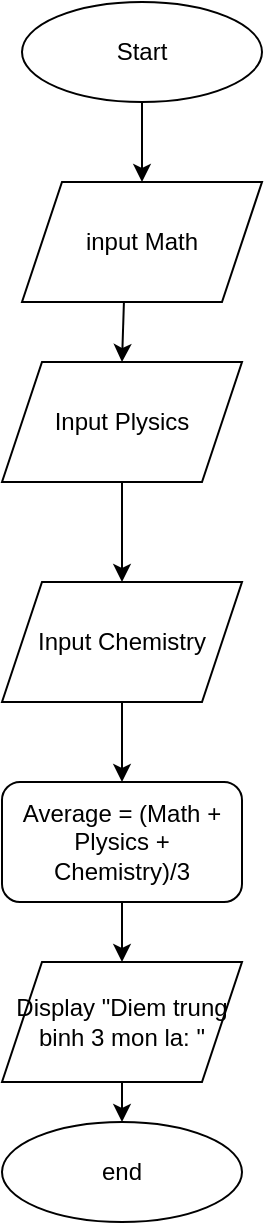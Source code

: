 <mxfile version="24.5.1" type="device" pages="5">
  <diagram id="C5RBs43oDa-KdzZeNtuy" name="Diem trung binh">
    <mxGraphModel dx="1574" dy="741" grid="1" gridSize="10" guides="1" tooltips="1" connect="1" arrows="1" fold="1" page="1" pageScale="1" pageWidth="827" pageHeight="1169" math="0" shadow="0">
      <root>
        <mxCell id="WIyWlLk6GJQsqaUBKTNV-0" />
        <mxCell id="WIyWlLk6GJQsqaUBKTNV-1" parent="WIyWlLk6GJQsqaUBKTNV-0" />
        <mxCell id="q9-diTH-TzvZp6xannvS-4" value="Input&amp;nbsp;Plysics" style="shape=parallelogram;perimeter=parallelogramPerimeter;whiteSpace=wrap;html=1;fixedSize=1;" parent="WIyWlLk6GJQsqaUBKTNV-1" vertex="1">
          <mxGeometry x="150" y="220" width="120" height="60" as="geometry" />
        </mxCell>
        <mxCell id="q9-diTH-TzvZp6xannvS-5" value="Input&amp;nbsp;Chemistry" style="shape=parallelogram;perimeter=parallelogramPerimeter;whiteSpace=wrap;html=1;fixedSize=1;" parent="WIyWlLk6GJQsqaUBKTNV-1" vertex="1">
          <mxGeometry x="150" y="330" width="120" height="60" as="geometry" />
        </mxCell>
        <mxCell id="q9-diTH-TzvZp6xannvS-9" value="Start" style="ellipse;whiteSpace=wrap;html=1;" parent="WIyWlLk6GJQsqaUBKTNV-1" vertex="1">
          <mxGeometry x="160" y="40" width="120" height="50" as="geometry" />
        </mxCell>
        <mxCell id="q9-diTH-TzvZp6xannvS-10" value="end" style="ellipse;whiteSpace=wrap;html=1;" parent="WIyWlLk6GJQsqaUBKTNV-1" vertex="1">
          <mxGeometry x="150" y="600" width="120" height="50" as="geometry" />
        </mxCell>
        <mxCell id="q9-diTH-TzvZp6xannvS-12" value="" style="endArrow=classic;html=1;rounded=0;exitX=0.425;exitY=0.983;exitDx=0;exitDy=0;exitPerimeter=0;entryX=0.5;entryY=0;entryDx=0;entryDy=0;" parent="WIyWlLk6GJQsqaUBKTNV-1" source="q9-diTH-TzvZp6xannvS-3" target="q9-diTH-TzvZp6xannvS-4" edge="1">
          <mxGeometry width="50" height="50" relative="1" as="geometry">
            <mxPoint x="320" y="250" as="sourcePoint" />
            <mxPoint x="370" y="200" as="targetPoint" />
          </mxGeometry>
        </mxCell>
        <mxCell id="q9-diTH-TzvZp6xannvS-13" value="" style="endArrow=classic;html=1;rounded=0;exitX=0.5;exitY=1;exitDx=0;exitDy=0;entryX=0.5;entryY=0;entryDx=0;entryDy=0;" parent="WIyWlLk6GJQsqaUBKTNV-1" source="q9-diTH-TzvZp6xannvS-4" target="q9-diTH-TzvZp6xannvS-5" edge="1">
          <mxGeometry width="50" height="50" relative="1" as="geometry">
            <mxPoint x="320" y="250" as="sourcePoint" />
            <mxPoint x="370" y="200" as="targetPoint" />
          </mxGeometry>
        </mxCell>
        <mxCell id="q9-diTH-TzvZp6xannvS-14" value="" style="endArrow=classic;html=1;rounded=0;exitX=0.5;exitY=1;exitDx=0;exitDy=0;entryX=0.5;entryY=0;entryDx=0;entryDy=0;" parent="WIyWlLk6GJQsqaUBKTNV-1" source="q9-diTH-TzvZp6xannvS-5" target="q9-diTH-TzvZp6xannvS-6" edge="1">
          <mxGeometry width="50" height="50" relative="1" as="geometry">
            <mxPoint x="320" y="250" as="sourcePoint" />
            <mxPoint x="370" y="200" as="targetPoint" />
          </mxGeometry>
        </mxCell>
        <mxCell id="q9-diTH-TzvZp6xannvS-3" value="input Math" style="shape=parallelogram;perimeter=parallelogramPerimeter;whiteSpace=wrap;html=1;fixedSize=1;" parent="WIyWlLk6GJQsqaUBKTNV-1" vertex="1">
          <mxGeometry x="160" y="130" width="120" height="60" as="geometry" />
        </mxCell>
        <mxCell id="q9-diTH-TzvZp6xannvS-17" value="" style="endArrow=classic;html=1;rounded=0;exitX=0.5;exitY=1;exitDx=0;exitDy=0;entryX=0.5;entryY=0;entryDx=0;entryDy=0;" parent="WIyWlLk6GJQsqaUBKTNV-1" target="q9-diTH-TzvZp6xannvS-6" edge="1">
          <mxGeometry width="50" height="50" relative="1" as="geometry">
            <mxPoint x="200" y="470" as="sourcePoint" />
            <mxPoint x="210" y="530" as="targetPoint" />
          </mxGeometry>
        </mxCell>
        <mxCell id="q9-diTH-TzvZp6xannvS-6" value="Average = (Math + Plysics + Chemistry)/3" style="rounded=1;whiteSpace=wrap;html=1;" parent="WIyWlLk6GJQsqaUBKTNV-1" vertex="1">
          <mxGeometry x="150" y="430" width="120" height="60" as="geometry" />
        </mxCell>
        <mxCell id="q9-diTH-TzvZp6xannvS-18" value="" style="endArrow=classic;html=1;rounded=0;exitX=0.5;exitY=1;exitDx=0;exitDy=0;entryX=0.5;entryY=0;entryDx=0;entryDy=0;" parent="WIyWlLk6GJQsqaUBKTNV-1" source="q9-diTH-TzvZp6xannvS-9" target="q9-diTH-TzvZp6xannvS-3" edge="1">
          <mxGeometry width="50" height="50" relative="1" as="geometry">
            <mxPoint x="320" y="250" as="sourcePoint" />
            <mxPoint x="370" y="200" as="targetPoint" />
          </mxGeometry>
        </mxCell>
        <mxCell id="q9-diTH-TzvZp6xannvS-19" value="Display &quot;Diem trung binh 3 mon la: &quot;" style="shape=parallelogram;perimeter=parallelogramPerimeter;whiteSpace=wrap;html=1;fixedSize=1;" parent="WIyWlLk6GJQsqaUBKTNV-1" vertex="1">
          <mxGeometry x="150" y="520" width="120" height="60" as="geometry" />
        </mxCell>
        <mxCell id="q9-diTH-TzvZp6xannvS-21" value="" style="endArrow=classic;html=1;rounded=0;exitX=0.5;exitY=1;exitDx=0;exitDy=0;entryX=0.5;entryY=0;entryDx=0;entryDy=0;" parent="WIyWlLk6GJQsqaUBKTNV-1" source="q9-diTH-TzvZp6xannvS-6" target="q9-diTH-TzvZp6xannvS-19" edge="1">
          <mxGeometry width="50" height="50" relative="1" as="geometry">
            <mxPoint x="320" y="550" as="sourcePoint" />
            <mxPoint x="300" y="510" as="targetPoint" />
          </mxGeometry>
        </mxCell>
        <mxCell id="q9-diTH-TzvZp6xannvS-22" value="" style="endArrow=classic;html=1;rounded=0;exitX=0.5;exitY=1;exitDx=0;exitDy=0;entryX=0.5;entryY=0;entryDx=0;entryDy=0;" parent="WIyWlLk6GJQsqaUBKTNV-1" source="q9-diTH-TzvZp6xannvS-19" target="q9-diTH-TzvZp6xannvS-10" edge="1">
          <mxGeometry width="50" height="50" relative="1" as="geometry">
            <mxPoint x="320" y="550" as="sourcePoint" />
            <mxPoint x="370" y="500" as="targetPoint" />
          </mxGeometry>
        </mxCell>
      </root>
    </mxGraphModel>
  </diagram>
  <diagram id="XjCYbxj-vQ-tERHswYEP" name="Chuyen doi tien te">
    <mxGraphModel dx="462" dy="519" grid="1" gridSize="10" guides="1" tooltips="1" connect="1" arrows="1" fold="1" page="1" pageScale="1" pageWidth="850" pageHeight="1100" math="0" shadow="0">
      <root>
        <mxCell id="0" />
        <mxCell id="1" parent="0" />
        <mxCell id="shoJXV5zfAveHJhlMNDg-1" value="Start" style="ellipse;whiteSpace=wrap;html=1;" vertex="1" parent="1">
          <mxGeometry x="100" y="10" width="120" height="50" as="geometry" />
        </mxCell>
        <mxCell id="shoJXV5zfAveHJhlMNDg-2" value="input dola" style="shape=parallelogram;perimeter=parallelogramPerimeter;whiteSpace=wrap;html=1;fixedSize=1;" vertex="1" parent="1">
          <mxGeometry x="100" y="90" width="120" height="60" as="geometry" />
        </mxCell>
        <mxCell id="shoJXV5zfAveHJhlMNDg-3" value="vnd=23000*dola" style="rounded=0;whiteSpace=wrap;html=1;" vertex="1" parent="1">
          <mxGeometry x="100" y="180" width="120" height="60" as="geometry" />
        </mxCell>
        <mxCell id="shoJXV5zfAveHJhlMNDg-4" value="Display&amp;nbsp;&lt;div&gt;&quot;so tien vnd:&quot;&lt;/div&gt;" style="shape=parallelogram;perimeter=parallelogramPerimeter;whiteSpace=wrap;html=1;fixedSize=1;" vertex="1" parent="1">
          <mxGeometry x="100" y="270" width="120" height="60" as="geometry" />
        </mxCell>
        <mxCell id="shoJXV5zfAveHJhlMNDg-5" value="Stop" style="ellipse;whiteSpace=wrap;html=1;" vertex="1" parent="1">
          <mxGeometry x="100" y="360" width="120" height="50" as="geometry" />
        </mxCell>
        <mxCell id="shoJXV5zfAveHJhlMNDg-6" value="" style="endArrow=classic;html=1;rounded=0;exitX=0.5;exitY=1;exitDx=0;exitDy=0;" edge="1" parent="1" source="shoJXV5zfAveHJhlMNDg-1" target="shoJXV5zfAveHJhlMNDg-2">
          <mxGeometry width="50" height="50" relative="1" as="geometry">
            <mxPoint x="220" y="300" as="sourcePoint" />
            <mxPoint x="270" y="250" as="targetPoint" />
          </mxGeometry>
        </mxCell>
        <mxCell id="shoJXV5zfAveHJhlMNDg-7" value="" style="endArrow=classic;html=1;rounded=0;exitX=0.5;exitY=1;exitDx=0;exitDy=0;" edge="1" parent="1" source="shoJXV5zfAveHJhlMNDg-2" target="shoJXV5zfAveHJhlMNDg-3">
          <mxGeometry width="50" height="50" relative="1" as="geometry">
            <mxPoint x="220" y="300" as="sourcePoint" />
            <mxPoint x="270" y="250" as="targetPoint" />
          </mxGeometry>
        </mxCell>
        <mxCell id="shoJXV5zfAveHJhlMNDg-8" value="" style="endArrow=classic;html=1;rounded=0;exitX=0.5;exitY=1;exitDx=0;exitDy=0;entryX=0.5;entryY=0;entryDx=0;entryDy=0;" edge="1" parent="1" source="shoJXV5zfAveHJhlMNDg-3" target="shoJXV5zfAveHJhlMNDg-4">
          <mxGeometry width="50" height="50" relative="1" as="geometry">
            <mxPoint x="220" y="300" as="sourcePoint" />
            <mxPoint x="270" y="250" as="targetPoint" />
          </mxGeometry>
        </mxCell>
        <mxCell id="shoJXV5zfAveHJhlMNDg-9" value="" style="endArrow=classic;html=1;rounded=0;exitX=0.5;exitY=1;exitDx=0;exitDy=0;entryX=0.5;entryY=0;entryDx=0;entryDy=0;" edge="1" parent="1" source="shoJXV5zfAveHJhlMNDg-4" target="shoJXV5zfAveHJhlMNDg-5">
          <mxGeometry width="50" height="50" relative="1" as="geometry">
            <mxPoint x="220" y="300" as="sourcePoint" />
            <mxPoint x="270" y="250" as="targetPoint" />
          </mxGeometry>
        </mxCell>
      </root>
    </mxGraphModel>
  </diagram>
  <diagram id="hvH3WvpJ-xVLYlNavntX" name="Gia tri lon nhat trong 3 so">
    <mxGraphModel dx="1574" dy="741" grid="1" gridSize="10" guides="1" tooltips="1" connect="1" arrows="1" fold="1" page="1" pageScale="1" pageWidth="850" pageHeight="1100" math="0" shadow="0">
      <root>
        <mxCell id="0" />
        <mxCell id="1" parent="0" />
        <mxCell id="ELDvP9HuEVFaXKO5k_Pv-1" value="start" style="ellipse;whiteSpace=wrap;html=1;" vertex="1" parent="1">
          <mxGeometry x="150" y="20" width="120" height="40" as="geometry" />
        </mxCell>
        <mxCell id="ELDvP9HuEVFaXKO5k_Pv-2" value="input a,b,c" style="shape=parallelogram;perimeter=parallelogramPerimeter;whiteSpace=wrap;html=1;fixedSize=1;" vertex="1" parent="1">
          <mxGeometry x="150" y="90" width="120" height="60" as="geometry" />
        </mxCell>
        <mxCell id="ELDvP9HuEVFaXKO5k_Pv-3" value="max = a" style="rounded=0;whiteSpace=wrap;html=1;" vertex="1" parent="1">
          <mxGeometry x="150" y="180" width="120" height="60" as="geometry" />
        </mxCell>
        <mxCell id="ELDvP9HuEVFaXKO5k_Pv-4" value="b &amp;gt; max&amp;nbsp;" style="rhombus;whiteSpace=wrap;html=1;" vertex="1" parent="1">
          <mxGeometry x="170" y="270" width="80" height="80" as="geometry" />
        </mxCell>
        <mxCell id="ELDvP9HuEVFaXKO5k_Pv-5" value="max = b" style="rounded=0;whiteSpace=wrap;html=1;" vertex="1" parent="1">
          <mxGeometry x="30" y="370" width="120" height="60" as="geometry" />
        </mxCell>
        <mxCell id="ELDvP9HuEVFaXKO5k_Pv-6" value="c &amp;gt; max" style="rhombus;whiteSpace=wrap;html=1;" vertex="1" parent="1">
          <mxGeometry x="385" y="360" width="80" height="80" as="geometry" />
        </mxCell>
        <mxCell id="ELDvP9HuEVFaXKO5k_Pv-7" value="max = c" style="rounded=0;whiteSpace=wrap;html=1;" vertex="1" parent="1">
          <mxGeometry x="550" y="430" width="120" height="60" as="geometry" />
        </mxCell>
        <mxCell id="ELDvP9HuEVFaXKO5k_Pv-8" value="Display &quot;max: &quot;" style="rounded=0;whiteSpace=wrap;html=1;" vertex="1" parent="1">
          <mxGeometry x="365" y="550" width="120" height="60" as="geometry" />
        </mxCell>
        <mxCell id="ELDvP9HuEVFaXKO5k_Pv-9" value="stop" style="ellipse;whiteSpace=wrap;html=1;" vertex="1" parent="1">
          <mxGeometry x="365" y="650" width="120" height="60" as="geometry" />
        </mxCell>
        <mxCell id="nfm0w2VWcZ3buirgJ16B-1" value="" style="endArrow=classic;html=1;rounded=0;entryX=0.5;entryY=1;entryDx=0;entryDy=0;exitX=0.5;exitY=0;exitDx=0;exitDy=0;" edge="1" parent="1" source="ELDvP9HuEVFaXKO5k_Pv-2" target="ELDvP9HuEVFaXKO5k_Pv-1">
          <mxGeometry width="50" height="50" relative="1" as="geometry">
            <mxPoint x="310" y="150" as="sourcePoint" />
            <mxPoint x="210" y="250" as="targetPoint" />
          </mxGeometry>
        </mxCell>
        <mxCell id="nfm0w2VWcZ3buirgJ16B-2" value="" style="endArrow=classic;html=1;rounded=0;exitX=0.5;exitY=1;exitDx=0;exitDy=0;" edge="1" parent="1" source="ELDvP9HuEVFaXKO5k_Pv-2">
          <mxGeometry width="50" height="50" relative="1" as="geometry">
            <mxPoint x="160" y="300" as="sourcePoint" />
            <mxPoint x="210" y="180" as="targetPoint" />
          </mxGeometry>
        </mxCell>
        <mxCell id="nfm0w2VWcZ3buirgJ16B-4" value="" style="endArrow=classic;html=1;rounded=0;exitX=0.5;exitY=1;exitDx=0;exitDy=0;entryX=0.5;entryY=0;entryDx=0;entryDy=0;" edge="1" parent="1" source="ELDvP9HuEVFaXKO5k_Pv-3" target="ELDvP9HuEVFaXKO5k_Pv-4">
          <mxGeometry width="50" height="50" relative="1" as="geometry">
            <mxPoint x="90" y="310" as="sourcePoint" />
            <mxPoint x="140" y="260" as="targetPoint" />
          </mxGeometry>
        </mxCell>
        <mxCell id="nfm0w2VWcZ3buirgJ16B-6" value="" style="endArrow=classic;html=1;rounded=0;exitX=0;exitY=0.5;exitDx=0;exitDy=0;entryX=0.5;entryY=0;entryDx=0;entryDy=0;" edge="1" parent="1" source="ELDvP9HuEVFaXKO5k_Pv-4" target="ELDvP9HuEVFaXKO5k_Pv-5">
          <mxGeometry width="50" height="50" relative="1" as="geometry">
            <mxPoint x="160" y="300" as="sourcePoint" />
            <mxPoint x="40" y="280" as="targetPoint" />
            <Array as="points">
              <mxPoint x="90" y="310" />
            </Array>
          </mxGeometry>
        </mxCell>
        <mxCell id="nfm0w2VWcZ3buirgJ16B-7" value="YES" style="text;html=1;align=center;verticalAlign=middle;resizable=0;points=[];autosize=1;strokeColor=none;fillColor=none;" vertex="1" parent="1">
          <mxGeometry x="85" y="278" width="50" height="30" as="geometry" />
        </mxCell>
        <mxCell id="nfm0w2VWcZ3buirgJ16B-8" value="" style="endArrow=classic;html=1;rounded=0;exitX=1;exitY=0.5;exitDx=0;exitDy=0;entryX=0.5;entryY=0;entryDx=0;entryDy=0;" edge="1" parent="1" source="ELDvP9HuEVFaXKO5k_Pv-4" target="ELDvP9HuEVFaXKO5k_Pv-6">
          <mxGeometry width="50" height="50" relative="1" as="geometry">
            <mxPoint x="310" y="300" as="sourcePoint" />
            <mxPoint x="360" y="250" as="targetPoint" />
            <Array as="points">
              <mxPoint x="425" y="310" />
            </Array>
          </mxGeometry>
        </mxCell>
        <mxCell id="nfm0w2VWcZ3buirgJ16B-9" value="NO" style="edgeLabel;html=1;align=center;verticalAlign=middle;resizable=0;points=[];" vertex="1" connectable="0" parent="nfm0w2VWcZ3buirgJ16B-8">
          <mxGeometry x="-0.674" y="-1" relative="1" as="geometry">
            <mxPoint x="5" y="-11" as="offset" />
          </mxGeometry>
        </mxCell>
        <mxCell id="nfm0w2VWcZ3buirgJ16B-10" value="" style="endArrow=classic;html=1;rounded=0;exitX=1;exitY=0.5;exitDx=0;exitDy=0;entryX=0;entryY=0.5;entryDx=0;entryDy=0;" edge="1" parent="1" source="ELDvP9HuEVFaXKO5k_Pv-5" target="ELDvP9HuEVFaXKO5k_Pv-6">
          <mxGeometry width="50" height="50" relative="1" as="geometry">
            <mxPoint x="250" y="300" as="sourcePoint" />
            <mxPoint x="300" y="250" as="targetPoint" />
          </mxGeometry>
        </mxCell>
        <mxCell id="nfm0w2VWcZ3buirgJ16B-11" value="NO" style="edgeLabel;html=1;align=center;verticalAlign=middle;resizable=0;points=[];" vertex="1" connectable="0" parent="nfm0w2VWcZ3buirgJ16B-10">
          <mxGeometry x="-0.549" y="6" relative="1" as="geometry">
            <mxPoint x="-23" y="-14" as="offset" />
          </mxGeometry>
        </mxCell>
        <mxCell id="nfm0w2VWcZ3buirgJ16B-12" value="" style="endArrow=classic;html=1;rounded=0;exitX=1;exitY=0.5;exitDx=0;exitDy=0;entryX=0.5;entryY=0;entryDx=0;entryDy=0;" edge="1" parent="1" source="ELDvP9HuEVFaXKO5k_Pv-6" target="ELDvP9HuEVFaXKO5k_Pv-7">
          <mxGeometry width="50" height="50" relative="1" as="geometry">
            <mxPoint x="450" y="300" as="sourcePoint" />
            <mxPoint x="500" y="250" as="targetPoint" />
            <Array as="points">
              <mxPoint x="610" y="400" />
            </Array>
          </mxGeometry>
        </mxCell>
        <mxCell id="nfm0w2VWcZ3buirgJ16B-13" value="YES" style="edgeLabel;html=1;align=center;verticalAlign=middle;resizable=0;points=[];" vertex="1" connectable="0" parent="nfm0w2VWcZ3buirgJ16B-12">
          <mxGeometry x="-0.549" y="3" relative="1" as="geometry">
            <mxPoint x="1" y="-7" as="offset" />
          </mxGeometry>
        </mxCell>
        <mxCell id="nfm0w2VWcZ3buirgJ16B-14" value="" style="endArrow=classic;html=1;rounded=0;exitX=0.5;exitY=1;exitDx=0;exitDy=0;" edge="1" parent="1" source="ELDvP9HuEVFaXKO5k_Pv-6" target="ELDvP9HuEVFaXKO5k_Pv-8">
          <mxGeometry width="50" height="50" relative="1" as="geometry">
            <mxPoint x="450" y="500" as="sourcePoint" />
            <mxPoint x="500" y="450" as="targetPoint" />
          </mxGeometry>
        </mxCell>
        <mxCell id="nfm0w2VWcZ3buirgJ16B-15" value="NO" style="edgeLabel;html=1;align=center;verticalAlign=middle;resizable=0;points=[];" vertex="1" connectable="0" parent="nfm0w2VWcZ3buirgJ16B-14">
          <mxGeometry x="-0.418" relative="1" as="geometry">
            <mxPoint x="-25" as="offset" />
          </mxGeometry>
        </mxCell>
        <mxCell id="nfm0w2VWcZ3buirgJ16B-16" value="" style="endArrow=classic;html=1;rounded=0;exitX=0.5;exitY=1;exitDx=0;exitDy=0;" edge="1" parent="1" source="ELDvP9HuEVFaXKO5k_Pv-8" target="ELDvP9HuEVFaXKO5k_Pv-9">
          <mxGeometry width="50" height="50" relative="1" as="geometry">
            <mxPoint x="450" y="500" as="sourcePoint" />
            <mxPoint x="500" y="450" as="targetPoint" />
          </mxGeometry>
        </mxCell>
        <mxCell id="nfm0w2VWcZ3buirgJ16B-17" value="" style="endArrow=classic;html=1;rounded=0;exitX=0.5;exitY=1;exitDx=0;exitDy=0;entryX=1;entryY=0.5;entryDx=0;entryDy=0;" edge="1" parent="1" source="ELDvP9HuEVFaXKO5k_Pv-7" target="ELDvP9HuEVFaXKO5k_Pv-8">
          <mxGeometry width="50" height="50" relative="1" as="geometry">
            <mxPoint x="560" y="600" as="sourcePoint" />
            <mxPoint x="610" y="550" as="targetPoint" />
            <Array as="points">
              <mxPoint x="610" y="580" />
            </Array>
          </mxGeometry>
        </mxCell>
      </root>
    </mxGraphModel>
  </diagram>
  <diagram id="Y0Lq3aFWcRIWS9g_KnCR" name="Gia tri lon nhat cua 1 day so">
    <mxGraphModel dx="1296" dy="611" grid="1" gridSize="10" guides="1" tooltips="1" connect="1" arrows="1" fold="1" page="1" pageScale="1" pageWidth="850" pageHeight="1100" math="0" shadow="0">
      <root>
        <mxCell id="0" />
        <mxCell id="1" parent="0" />
        <mxCell id="VYfLReCFyidwHzjzqs6k-1" value="START" style="ellipse;whiteSpace=wrap;html=1;" vertex="1" parent="1">
          <mxGeometry x="300" width="120" height="50" as="geometry" />
        </mxCell>
        <mxCell id="VYfLReCFyidwHzjzqs6k-2" value="input (a1, a2, ..., an) (i &amp;lt;n)" style="shape=parallelogram;perimeter=parallelogramPerimeter;whiteSpace=wrap;html=1;fixedSize=1;" vertex="1" parent="1">
          <mxGeometry x="235" y="80" width="250" height="60" as="geometry" />
        </mxCell>
        <mxCell id="VYfLReCFyidwHzjzqs6k-3" value="MAX= a1&lt;div&gt;i=2&lt;/div&gt;" style="rounded=0;whiteSpace=wrap;html=1;" vertex="1" parent="1">
          <mxGeometry x="300" y="170" width="120" height="60" as="geometry" />
        </mxCell>
        <mxCell id="VYfLReCFyidwHzjzqs6k-4" value="i&amp;lt;=n" style="rhombus;whiteSpace=wrap;html=1;" vertex="1" parent="1">
          <mxGeometry x="320" y="260" width="80" height="80" as="geometry" />
        </mxCell>
        <mxCell id="VYfLReCFyidwHzjzqs6k-5" value="ai &amp;gt; MAX" style="rhombus;whiteSpace=wrap;html=1;" vertex="1" parent="1">
          <mxGeometry x="320" y="380" width="80" height="80" as="geometry" />
        </mxCell>
        <mxCell id="VYfLReCFyidwHzjzqs6k-6" value="MAX = ai" style="rounded=0;whiteSpace=wrap;html=1;" vertex="1" parent="1">
          <mxGeometry x="300" y="500" width="120" height="60" as="geometry" />
        </mxCell>
        <mxCell id="VYfLReCFyidwHzjzqs6k-7" value="i =i + 1" style="rounded=0;whiteSpace=wrap;html=1;" vertex="1" parent="1">
          <mxGeometry x="300" y="600" width="120" height="60" as="geometry" />
        </mxCell>
        <mxCell id="VYfLReCFyidwHzjzqs6k-8" value="DISPLAY MAX" style="shape=parallelogram;perimeter=parallelogramPerimeter;whiteSpace=wrap;html=1;fixedSize=1;" vertex="1" parent="1">
          <mxGeometry x="480" y="680" width="120" height="60" as="geometry" />
        </mxCell>
        <mxCell id="VYfLReCFyidwHzjzqs6k-9" value="STOP" style="ellipse;whiteSpace=wrap;html=1;" vertex="1" parent="1">
          <mxGeometry x="480" y="770" width="120" height="40" as="geometry" />
        </mxCell>
        <mxCell id="VYfLReCFyidwHzjzqs6k-10" value="" style="endArrow=classic;html=1;rounded=0;exitX=0.5;exitY=1;exitDx=0;exitDy=0;entryX=0.5;entryY=0;entryDx=0;entryDy=0;" edge="1" parent="1" source="VYfLReCFyidwHzjzqs6k-1" target="VYfLReCFyidwHzjzqs6k-2">
          <mxGeometry width="50" height="50" relative="1" as="geometry">
            <mxPoint x="400" y="310" as="sourcePoint" />
            <mxPoint x="450" y="260" as="targetPoint" />
          </mxGeometry>
        </mxCell>
        <mxCell id="VYfLReCFyidwHzjzqs6k-11" value="" style="endArrow=classic;html=1;rounded=0;exitX=0.5;exitY=1;exitDx=0;exitDy=0;entryX=0.5;entryY=0;entryDx=0;entryDy=0;" edge="1" parent="1" source="VYfLReCFyidwHzjzqs6k-2" target="VYfLReCFyidwHzjzqs6k-3">
          <mxGeometry width="50" height="50" relative="1" as="geometry">
            <mxPoint x="400" y="310" as="sourcePoint" />
            <mxPoint x="450" y="260" as="targetPoint" />
          </mxGeometry>
        </mxCell>
        <mxCell id="VYfLReCFyidwHzjzqs6k-12" value="" style="endArrow=classic;html=1;rounded=0;exitX=0.5;exitY=1;exitDx=0;exitDy=0;entryX=0.5;entryY=0;entryDx=0;entryDy=0;" edge="1" parent="1" source="VYfLReCFyidwHzjzqs6k-3" target="VYfLReCFyidwHzjzqs6k-4">
          <mxGeometry width="50" height="50" relative="1" as="geometry">
            <mxPoint x="400" y="310" as="sourcePoint" />
            <mxPoint x="450" y="260" as="targetPoint" />
          </mxGeometry>
        </mxCell>
        <mxCell id="VYfLReCFyidwHzjzqs6k-13" value="" style="endArrow=classic;html=1;rounded=0;exitX=0.5;exitY=1;exitDx=0;exitDy=0;entryX=0.5;entryY=0;entryDx=0;entryDy=0;" edge="1" parent="1" source="VYfLReCFyidwHzjzqs6k-4" target="VYfLReCFyidwHzjzqs6k-5">
          <mxGeometry width="50" height="50" relative="1" as="geometry">
            <mxPoint x="400" y="310" as="sourcePoint" />
            <mxPoint x="450" y="260" as="targetPoint" />
          </mxGeometry>
        </mxCell>
        <mxCell id="VYfLReCFyidwHzjzqs6k-25" value="YES" style="edgeLabel;html=1;align=center;verticalAlign=middle;resizable=0;points=[];" vertex="1" connectable="0" parent="VYfLReCFyidwHzjzqs6k-13">
          <mxGeometry x="-0.256" y="10" relative="1" as="geometry">
            <mxPoint x="10" as="offset" />
          </mxGeometry>
        </mxCell>
        <mxCell id="VYfLReCFyidwHzjzqs6k-14" value="" style="endArrow=classic;html=1;rounded=0;exitX=0.5;exitY=1;exitDx=0;exitDy=0;entryX=0.5;entryY=0;entryDx=0;entryDy=0;" edge="1" parent="1" source="VYfLReCFyidwHzjzqs6k-5" target="VYfLReCFyidwHzjzqs6k-6">
          <mxGeometry width="50" height="50" relative="1" as="geometry">
            <mxPoint x="400" y="610" as="sourcePoint" />
            <mxPoint x="450" y="560" as="targetPoint" />
          </mxGeometry>
        </mxCell>
        <mxCell id="VYfLReCFyidwHzjzqs6k-15" value="" style="endArrow=classic;html=1;rounded=0;exitX=0.5;exitY=1;exitDx=0;exitDy=0;entryX=0.5;entryY=0;entryDx=0;entryDy=0;" edge="1" parent="1" source="VYfLReCFyidwHzjzqs6k-6" target="VYfLReCFyidwHzjzqs6k-7">
          <mxGeometry width="50" height="50" relative="1" as="geometry">
            <mxPoint x="400" y="610" as="sourcePoint" />
            <mxPoint x="450" y="560" as="targetPoint" />
          </mxGeometry>
        </mxCell>
        <mxCell id="VYfLReCFyidwHzjzqs6k-16" value="Yes&amp;nbsp;&amp;nbsp;" style="text;html=1;align=center;verticalAlign=middle;resizable=0;points=[];autosize=1;strokeColor=none;fillColor=none;" vertex="1" parent="1">
          <mxGeometry x="325" y="458" width="50" height="30" as="geometry" />
        </mxCell>
        <mxCell id="VYfLReCFyidwHzjzqs6k-17" value="" style="endArrow=classic;html=1;rounded=0;exitX=1;exitY=0.5;exitDx=0;exitDy=0;entryX=0.5;entryY=0;entryDx=0;entryDy=0;" edge="1" parent="1" source="VYfLReCFyidwHzjzqs6k-4" target="VYfLReCFyidwHzjzqs6k-8">
          <mxGeometry width="50" height="50" relative="1" as="geometry">
            <mxPoint x="410" y="300" as="sourcePoint" />
            <mxPoint x="450" y="460" as="targetPoint" />
            <Array as="points">
              <mxPoint x="540" y="300" />
            </Array>
          </mxGeometry>
        </mxCell>
        <mxCell id="VYfLReCFyidwHzjzqs6k-18" value="" style="endArrow=classic;html=1;rounded=0;exitX=0.5;exitY=1;exitDx=0;exitDy=0;entryX=0.5;entryY=0;entryDx=0;entryDy=0;" edge="1" parent="1" source="VYfLReCFyidwHzjzqs6k-8" target="VYfLReCFyidwHzjzqs6k-9">
          <mxGeometry width="50" height="50" relative="1" as="geometry">
            <mxPoint x="400" y="810" as="sourcePoint" />
            <mxPoint x="450" y="760" as="targetPoint" />
          </mxGeometry>
        </mxCell>
        <mxCell id="VYfLReCFyidwHzjzqs6k-19" value="NO" style="text;html=1;align=center;verticalAlign=middle;resizable=0;points=[];autosize=1;strokeColor=none;fillColor=none;" vertex="1" parent="1">
          <mxGeometry x="430" y="268" width="40" height="30" as="geometry" />
        </mxCell>
        <mxCell id="VYfLReCFyidwHzjzqs6k-20" value="" style="endArrow=classic;html=1;rounded=0;exitX=0;exitY=0.5;exitDx=0;exitDy=0;" edge="1" parent="1" source="VYfLReCFyidwHzjzqs6k-5">
          <mxGeometry width="50" height="50" relative="1" as="geometry">
            <mxPoint x="390" y="480" as="sourcePoint" />
            <mxPoint x="360" y="600" as="targetPoint" />
            <Array as="points">
              <mxPoint x="200" y="420" />
              <mxPoint x="200" y="570" />
              <mxPoint x="360" y="570" />
            </Array>
          </mxGeometry>
        </mxCell>
        <mxCell id="VYfLReCFyidwHzjzqs6k-23" value="NO" style="edgeLabel;html=1;align=center;verticalAlign=middle;resizable=0;points=[];" vertex="1" connectable="0" parent="VYfLReCFyidwHzjzqs6k-20">
          <mxGeometry x="-0.708" y="-4" relative="1" as="geometry">
            <mxPoint x="17" y="-6" as="offset" />
          </mxGeometry>
        </mxCell>
        <mxCell id="VYfLReCFyidwHzjzqs6k-22" value="" style="endArrow=classic;html=1;rounded=0;" edge="1" parent="1">
          <mxGeometry width="50" height="50" relative="1" as="geometry">
            <mxPoint x="200" y="420" as="sourcePoint" />
            <mxPoint x="200" y="520" as="targetPoint" />
          </mxGeometry>
        </mxCell>
        <mxCell id="VYfLReCFyidwHzjzqs6k-24" value="" style="endArrow=classic;html=1;rounded=0;exitX=0;exitY=0.5;exitDx=0;exitDy=0;" edge="1" parent="1" source="VYfLReCFyidwHzjzqs6k-7">
          <mxGeometry width="50" height="50" relative="1" as="geometry">
            <mxPoint x="390" y="480" as="sourcePoint" />
            <mxPoint x="360" y="250" as="targetPoint" />
            <Array as="points">
              <mxPoint x="90" y="630" />
              <mxPoint x="90" y="250" />
              <mxPoint x="310" y="250" />
            </Array>
          </mxGeometry>
        </mxCell>
      </root>
    </mxGraphModel>
  </diagram>
  <diagram id="_gdRiv2QQ7iGXd1biB_n" name="Cau truc co dieu kien">
    <mxGraphModel dx="1216" dy="611" grid="1" gridSize="10" guides="1" tooltips="1" connect="1" arrows="1" fold="1" page="1" pageScale="1" pageWidth="850" pageHeight="1100" math="0" shadow="0">
      <root>
        <mxCell id="0" />
        <mxCell id="1" parent="0" />
        <mxCell id="vLcdhZryhXLvmVq6dh9o-1" value="start" style="ellipse;whiteSpace=wrap;html=1;" parent="1" vertex="1">
          <mxGeometry x="220" y="10" width="120" height="40" as="geometry" />
        </mxCell>
        <mxCell id="vLcdhZryhXLvmVq6dh9o-2" value="input diem" style="shape=parallelogram;perimeter=parallelogramPerimeter;whiteSpace=wrap;html=1;fixedSize=1;" parent="1" vertex="1">
          <mxGeometry x="220" y="80" width="120" height="60" as="geometry" />
        </mxCell>
        <mxCell id="vLcdhZryhXLvmVq6dh9o-7" value="" style="edgeStyle=orthogonalEdgeStyle;rounded=0;orthogonalLoop=1;jettySize=auto;html=1;" parent="1" source="vLcdhZryhXLvmVq6dh9o-3" target="vLcdhZryhXLvmVq6dh9o-6" edge="1">
          <mxGeometry relative="1" as="geometry" />
        </mxCell>
        <mxCell id="pTNdSVpHw8nQB6XgoMlf-3" value="" style="edgeStyle=orthogonalEdgeStyle;rounded=0;orthogonalLoop=1;jettySize=auto;html=1;" edge="1" parent="1" source="vLcdhZryhXLvmVq6dh9o-3" target="pTNdSVpHw8nQB6XgoMlf-2">
          <mxGeometry relative="1" as="geometry" />
        </mxCell>
        <mxCell id="vLcdhZryhXLvmVq6dh9o-3" value="diem &amp;gt;= 75" style="rhombus;whiteSpace=wrap;html=1;" parent="1" vertex="1">
          <mxGeometry x="240" y="170" width="80" height="80" as="geometry" />
        </mxCell>
        <mxCell id="vLcdhZryhXLvmVq6dh9o-11" value="" style="edgeStyle=orthogonalEdgeStyle;rounded=0;orthogonalLoop=1;jettySize=auto;html=1;" parent="1" source="vLcdhZryhXLvmVq6dh9o-6" target="vLcdhZryhXLvmVq6dh9o-10" edge="1">
          <mxGeometry relative="1" as="geometry" />
        </mxCell>
        <mxCell id="vLcdhZryhXLvmVq6dh9o-6" value="diem &amp;gt;=60" style="rhombus;whiteSpace=wrap;html=1;" parent="1" vertex="1">
          <mxGeometry x="400" y="170" width="80" height="80" as="geometry" />
        </mxCell>
        <mxCell id="vLcdhZryhXLvmVq6dh9o-15" value="" style="edgeStyle=orthogonalEdgeStyle;rounded=0;orthogonalLoop=1;jettySize=auto;html=1;" parent="1" source="vLcdhZryhXLvmVq6dh9o-10" target="vLcdhZryhXLvmVq6dh9o-14" edge="1">
          <mxGeometry relative="1" as="geometry" />
        </mxCell>
        <mxCell id="vLcdhZryhXLvmVq6dh9o-10" value="diem &amp;gt;= 45" style="rhombus;whiteSpace=wrap;html=1;" parent="1" vertex="1">
          <mxGeometry x="560" y="170" width="80" height="80" as="geometry" />
        </mxCell>
        <mxCell id="vLcdhZryhXLvmVq6dh9o-14" value="diem &amp;gt;=35" style="rhombus;whiteSpace=wrap;html=1;" parent="1" vertex="1">
          <mxGeometry x="720" y="170" width="80" height="80" as="geometry" />
        </mxCell>
        <mxCell id="vLcdhZryhXLvmVq6dh9o-20" value="STOP" style="ellipse;whiteSpace=wrap;html=1;" parent="1" vertex="1">
          <mxGeometry x="860" y="460" width="120" height="80" as="geometry" />
        </mxCell>
        <mxCell id="vLcdhZryhXLvmVq6dh9o-21" value="" style="endArrow=classic;html=1;rounded=0;exitX=0.5;exitY=1;exitDx=0;exitDy=0;" parent="1" source="vLcdhZryhXLvmVq6dh9o-1" target="vLcdhZryhXLvmVq6dh9o-2" edge="1">
          <mxGeometry width="50" height="50" relative="1" as="geometry">
            <mxPoint x="410" y="180" as="sourcePoint" />
            <mxPoint x="460" y="130" as="targetPoint" />
          </mxGeometry>
        </mxCell>
        <mxCell id="vLcdhZryhXLvmVq6dh9o-22" value="" style="endArrow=classic;html=1;rounded=0;exitX=0.5;exitY=1;exitDx=0;exitDy=0;entryX=0.5;entryY=0;entryDx=0;entryDy=0;" parent="1" source="vLcdhZryhXLvmVq6dh9o-2" target="vLcdhZryhXLvmVq6dh9o-3" edge="1">
          <mxGeometry width="50" height="50" relative="1" as="geometry">
            <mxPoint x="410" y="180" as="sourcePoint" />
            <mxPoint x="460" y="130" as="targetPoint" />
          </mxGeometry>
        </mxCell>
        <mxCell id="vLcdhZryhXLvmVq6dh9o-24" value="NO" style="text;html=1;align=center;verticalAlign=middle;resizable=0;points=[];autosize=1;strokeColor=none;fillColor=none;" parent="1" vertex="1">
          <mxGeometry x="320" y="178" width="40" height="30" as="geometry" />
        </mxCell>
        <mxCell id="vLcdhZryhXLvmVq6dh9o-26" value="NO" style="text;html=1;align=center;verticalAlign=middle;resizable=0;points=[];autosize=1;strokeColor=none;fillColor=none;" parent="1" vertex="1">
          <mxGeometry x="480" y="178" width="40" height="30" as="geometry" />
        </mxCell>
        <mxCell id="vLcdhZryhXLvmVq6dh9o-28" value="NO" style="text;html=1;align=center;verticalAlign=middle;resizable=0;points=[];autosize=1;strokeColor=none;fillColor=none;" parent="1" vertex="1">
          <mxGeometry x="630" y="178" width="40" height="30" as="geometry" />
        </mxCell>
        <mxCell id="vLcdhZryhXLvmVq6dh9o-30" value="NO" style="text;html=1;align=center;verticalAlign=middle;resizable=0;points=[];autosize=1;strokeColor=none;fillColor=none;" parent="1" vertex="1">
          <mxGeometry x="800" y="178" width="40" height="30" as="geometry" />
        </mxCell>
        <mxCell id="vLcdhZryhXLvmVq6dh9o-31" value="" style="endArrow=classic;html=1;rounded=0;exitX=0.5;exitY=1;exitDx=0;exitDy=0;entryX=0.5;entryY=0;entryDx=0;entryDy=0;" parent="1" target="vLcdhZryhXLvmVq6dh9o-20" edge="1">
          <mxGeometry width="50" height="50" relative="1" as="geometry">
            <mxPoint x="920" y="240" as="sourcePoint" />
            <mxPoint x="760" y="330" as="targetPoint" />
          </mxGeometry>
        </mxCell>
        <mxCell id="vLcdhZryhXLvmVq6dh9o-32" value="" style="endArrow=none;html=1;rounded=0;" parent="1" edge="1">
          <mxGeometry width="50" height="50" relative="1" as="geometry">
            <mxPoint x="120" y="500" as="sourcePoint" />
            <mxPoint x="860" y="500" as="targetPoint" />
          </mxGeometry>
        </mxCell>
        <mxCell id="vLcdhZryhXLvmVq6dh9o-33" value="" style="endArrow=classic;html=1;rounded=0;exitX=0.5;exitY=1;exitDx=0;exitDy=0;" parent="1" edge="1">
          <mxGeometry width="50" height="50" relative="1" as="geometry">
            <mxPoint x="120" y="240" as="sourcePoint" />
            <mxPoint x="120" y="500" as="targetPoint" />
          </mxGeometry>
        </mxCell>
        <mxCell id="vLcdhZryhXLvmVq6dh9o-34" value="" style="endArrow=classic;html=1;rounded=0;exitX=0.5;exitY=1;exitDx=0;exitDy=0;" parent="1" edge="1">
          <mxGeometry width="50" height="50" relative="1" as="geometry">
            <mxPoint x="440" y="400" as="sourcePoint" />
            <mxPoint x="440" y="500" as="targetPoint" />
          </mxGeometry>
        </mxCell>
        <mxCell id="vLcdhZryhXLvmVq6dh9o-35" value="" style="endArrow=classic;html=1;rounded=0;exitX=0.5;exitY=1;exitDx=0;exitDy=0;" parent="1" edge="1">
          <mxGeometry width="50" height="50" relative="1" as="geometry">
            <mxPoint x="600" y="400" as="sourcePoint" />
            <mxPoint x="600" y="500" as="targetPoint" />
          </mxGeometry>
        </mxCell>
        <mxCell id="vLcdhZryhXLvmVq6dh9o-36" value="" style="endArrow=classic;html=1;rounded=0;exitX=0.5;exitY=1;exitDx=0;exitDy=0;" parent="1" edge="1">
          <mxGeometry width="50" height="50" relative="1" as="geometry">
            <mxPoint x="760" y="400" as="sourcePoint" />
            <mxPoint x="760" y="500" as="targetPoint" />
          </mxGeometry>
        </mxCell>
        <mxCell id="vLcdhZryhXLvmVq6dh9o-37" value="" style="endArrow=classic;html=1;rounded=0;" parent="1" edge="1">
          <mxGeometry width="50" height="50" relative="1" as="geometry">
            <mxPoint x="600" y="500" as="sourcePoint" />
            <mxPoint x="860" y="500" as="targetPoint" />
          </mxGeometry>
        </mxCell>
        <mxCell id="pTNdSVpHw8nQB6XgoMlf-2" value="Display &quot;loai A&quot;" style="shape=parallelogram;perimeter=parallelogramPerimeter;whiteSpace=wrap;html=1;fixedSize=1;" vertex="1" parent="1">
          <mxGeometry x="60" y="180" width="120" height="60" as="geometry" />
        </mxCell>
        <mxCell id="pTNdSVpHw8nQB6XgoMlf-4" value="Display &quot;Loai B&quot;" style="shape=parallelogram;perimeter=parallelogramPerimeter;whiteSpace=wrap;html=1;fixedSize=1;" vertex="1" parent="1">
          <mxGeometry x="380" y="340" width="120" height="60" as="geometry" />
        </mxCell>
        <mxCell id="pTNdSVpHw8nQB6XgoMlf-5" value="Display &quot;Loai C&quot;" style="shape=parallelogram;perimeter=parallelogramPerimeter;whiteSpace=wrap;html=1;fixedSize=1;" vertex="1" parent="1">
          <mxGeometry x="540" y="340" width="120" height="60" as="geometry" />
        </mxCell>
        <mxCell id="pTNdSVpHw8nQB6XgoMlf-6" value="Display &quot;Loai D&quot;" style="shape=parallelogram;perimeter=parallelogramPerimeter;whiteSpace=wrap;html=1;fixedSize=1;" vertex="1" parent="1">
          <mxGeometry x="700" y="340" width="120" height="60" as="geometry" />
        </mxCell>
        <mxCell id="pTNdSVpHw8nQB6XgoMlf-7" value="Display &quot;Loai E&quot;" style="shape=parallelogram;perimeter=parallelogramPerimeter;whiteSpace=wrap;html=1;fixedSize=1;" vertex="1" parent="1">
          <mxGeometry x="860" y="180" width="120" height="60" as="geometry" />
        </mxCell>
        <mxCell id="pTNdSVpHw8nQB6XgoMlf-8" value="" style="endArrow=classic;html=1;rounded=0;exitX=0.5;exitY=1;exitDx=0;exitDy=0;entryX=0.5;entryY=0;entryDx=0;entryDy=0;" edge="1" parent="1" source="vLcdhZryhXLvmVq6dh9o-6" target="pTNdSVpHw8nQB6XgoMlf-4">
          <mxGeometry width="50" height="50" relative="1" as="geometry">
            <mxPoint x="500" y="300" as="sourcePoint" />
            <mxPoint x="550" y="250" as="targetPoint" />
          </mxGeometry>
        </mxCell>
        <mxCell id="pTNdSVpHw8nQB6XgoMlf-9" value="" style="endArrow=classic;html=1;rounded=0;exitX=0.5;exitY=1;exitDx=0;exitDy=0;entryX=0.5;entryY=0;entryDx=0;entryDy=0;" edge="1" parent="1" source="vLcdhZryhXLvmVq6dh9o-10" target="pTNdSVpHw8nQB6XgoMlf-5">
          <mxGeometry width="50" height="50" relative="1" as="geometry">
            <mxPoint x="500" y="300" as="sourcePoint" />
            <mxPoint x="550" y="250" as="targetPoint" />
          </mxGeometry>
        </mxCell>
        <mxCell id="pTNdSVpHw8nQB6XgoMlf-10" value="" style="endArrow=classic;html=1;rounded=0;exitX=0.5;exitY=1;exitDx=0;exitDy=0;" edge="1" parent="1" source="vLcdhZryhXLvmVq6dh9o-14" target="pTNdSVpHw8nQB6XgoMlf-6">
          <mxGeometry width="50" height="50" relative="1" as="geometry">
            <mxPoint x="500" y="300" as="sourcePoint" />
            <mxPoint x="550" y="250" as="targetPoint" />
          </mxGeometry>
        </mxCell>
        <mxCell id="pTNdSVpHw8nQB6XgoMlf-11" value="" style="endArrow=classic;html=1;rounded=0;exitX=1;exitY=0.5;exitDx=0;exitDy=0;entryX=0;entryY=0.5;entryDx=0;entryDy=0;" edge="1" parent="1" source="vLcdhZryhXLvmVq6dh9o-14" target="pTNdSVpHw8nQB6XgoMlf-7">
          <mxGeometry width="50" height="50" relative="1" as="geometry">
            <mxPoint x="1050" y="260" as="sourcePoint" />
            <mxPoint x="800" y="300" as="targetPoint" />
          </mxGeometry>
        </mxCell>
        <mxCell id="pTNdSVpHw8nQB6XgoMlf-12" value="Yes" style="text;html=1;align=center;verticalAlign=middle;resizable=0;points=[];autosize=1;strokeColor=none;fillColor=none;" vertex="1" parent="1">
          <mxGeometry x="190" y="178" width="40" height="30" as="geometry" />
        </mxCell>
        <mxCell id="pTNdSVpHw8nQB6XgoMlf-13" value="Yes" style="text;html=1;align=center;verticalAlign=middle;resizable=0;points=[];autosize=1;strokeColor=none;fillColor=none;" vertex="1" parent="1">
          <mxGeometry x="400" y="268" width="40" height="30" as="geometry" />
        </mxCell>
        <mxCell id="pTNdSVpHw8nQB6XgoMlf-14" value="Yes" style="text;html=1;align=center;verticalAlign=middle;resizable=0;points=[];autosize=1;strokeColor=none;fillColor=none;" vertex="1" parent="1">
          <mxGeometry x="560" y="268" width="40" height="30" as="geometry" />
        </mxCell>
        <mxCell id="pTNdSVpHw8nQB6XgoMlf-15" value="Yes" style="text;html=1;align=center;verticalAlign=middle;resizable=0;points=[];autosize=1;strokeColor=none;fillColor=none;" vertex="1" parent="1">
          <mxGeometry x="720" y="268" width="40" height="30" as="geometry" />
        </mxCell>
      </root>
    </mxGraphModel>
  </diagram>
</mxfile>
